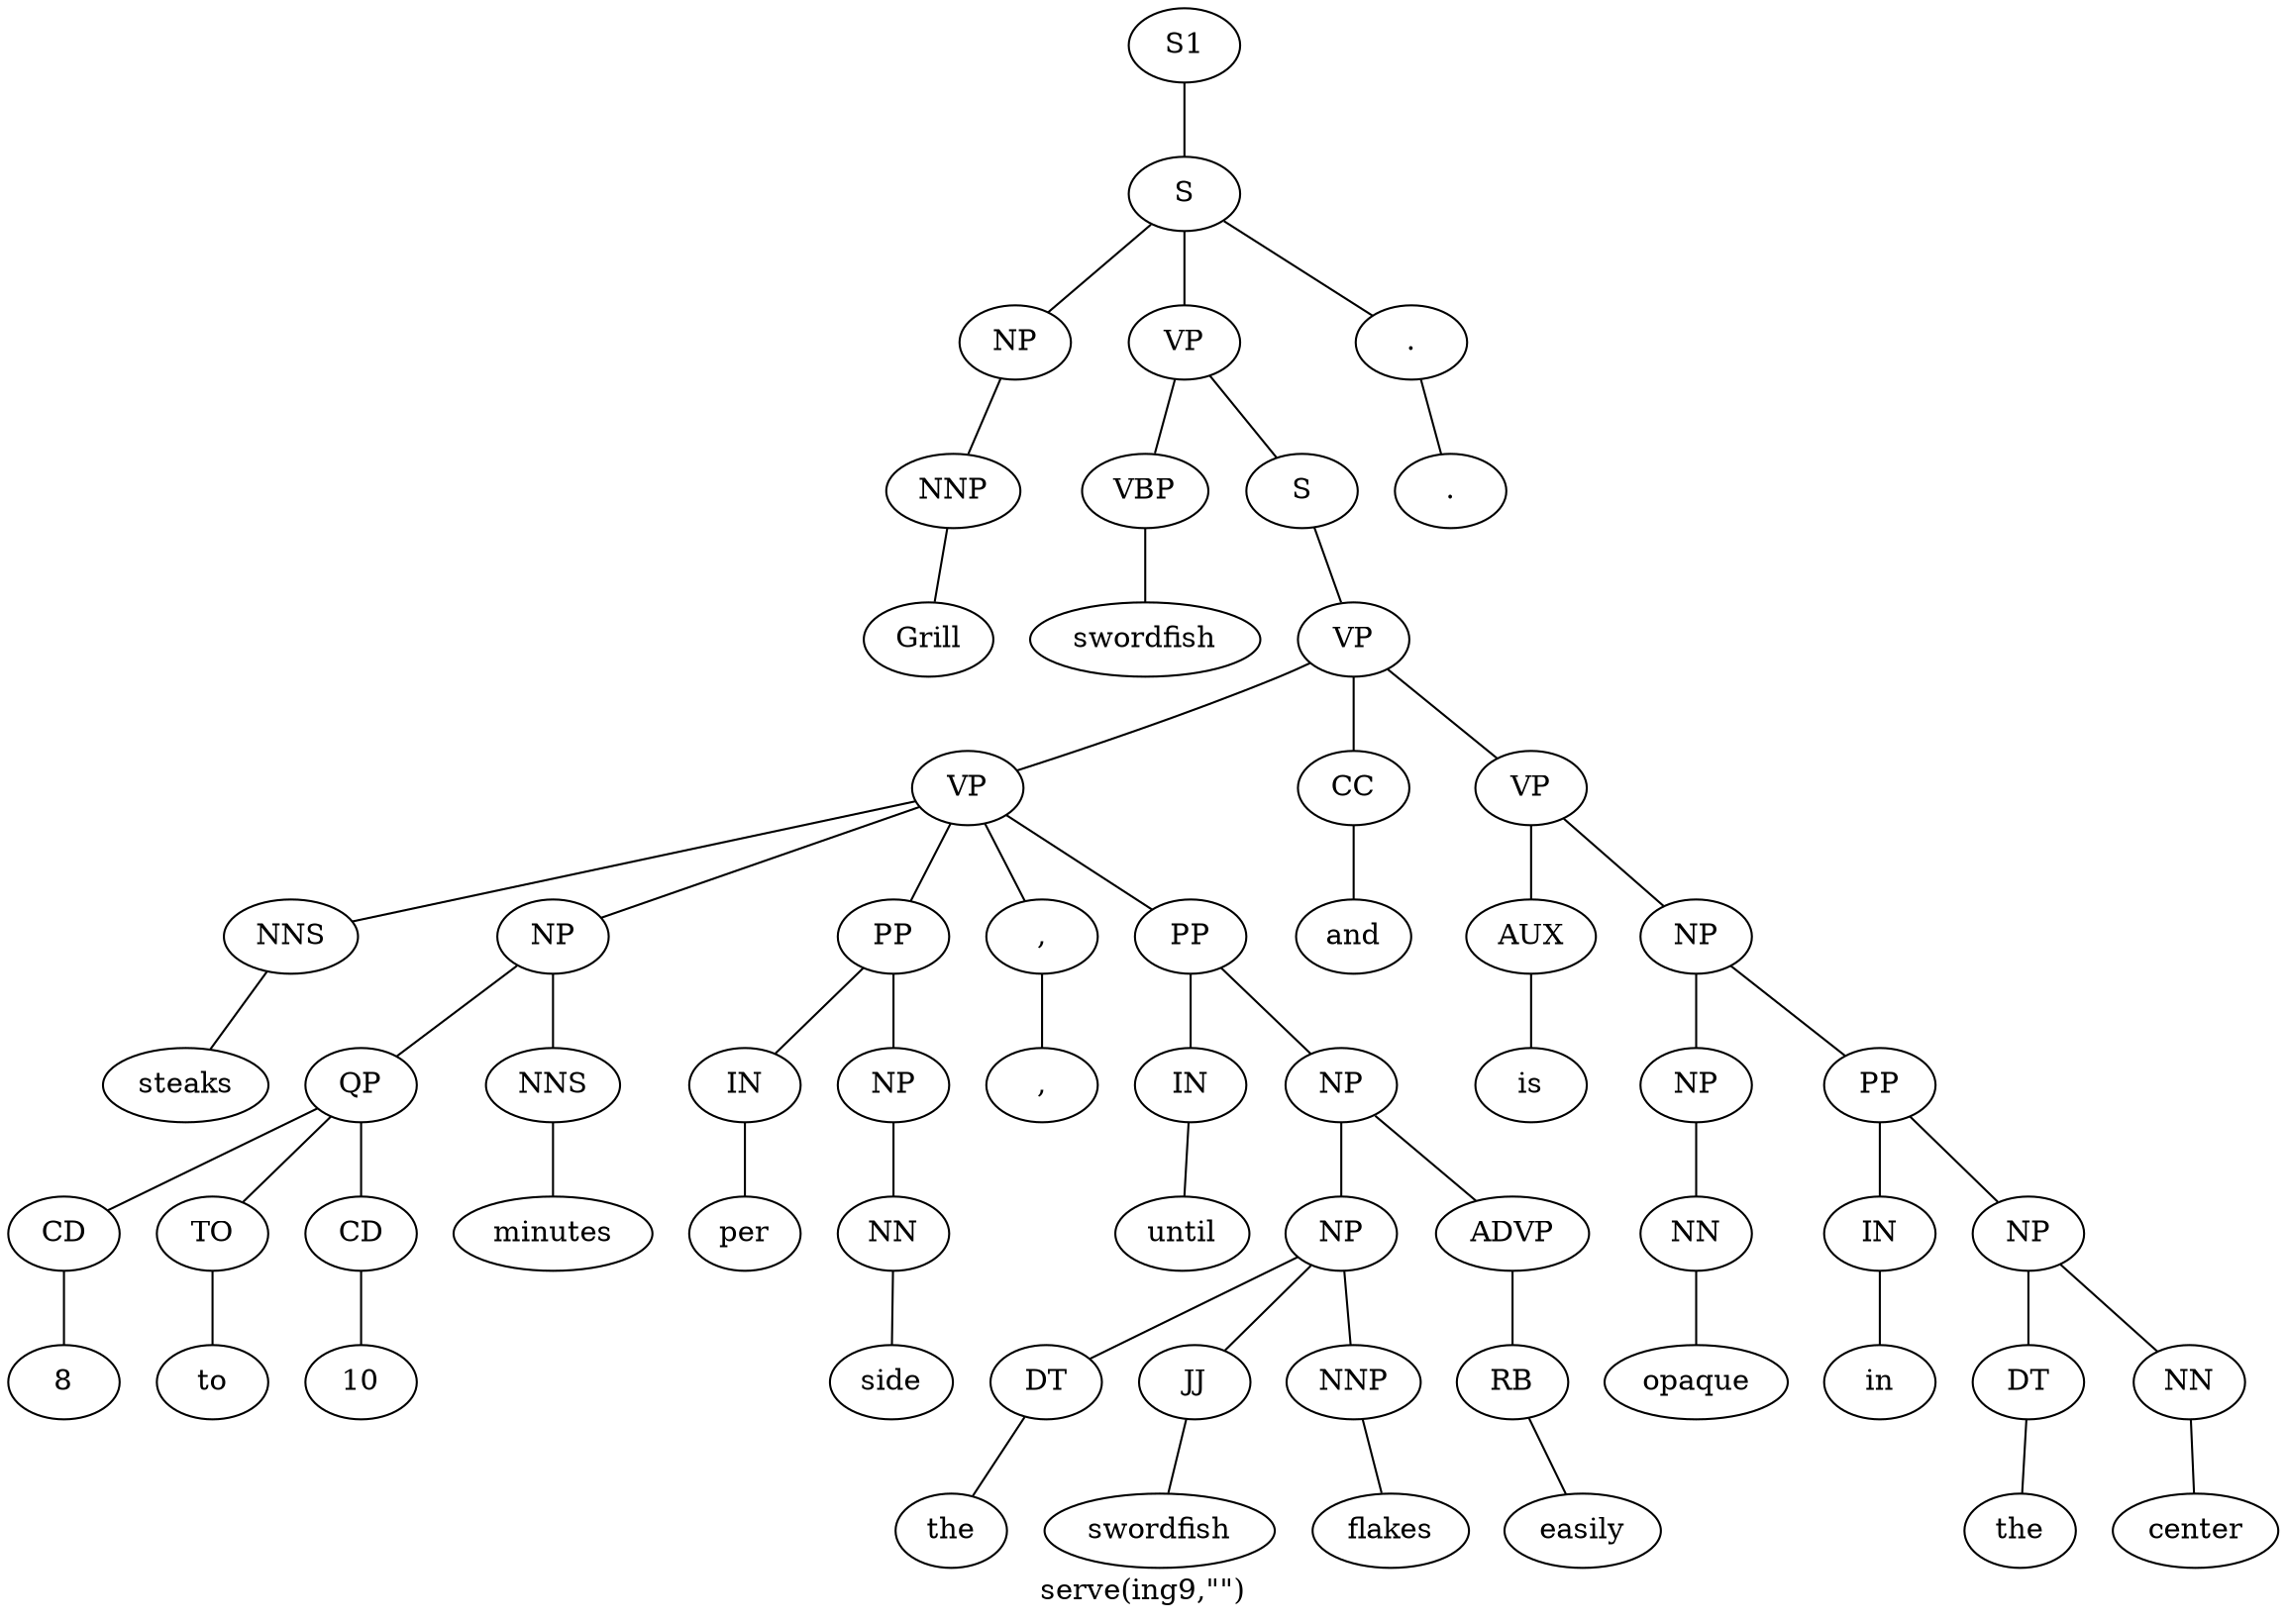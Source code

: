graph SyntaxGraph {
	label = "serve(ing9,\"\")";
	Node0 [label="S1"];
	Node1 [label="S"];
	Node2 [label="NP"];
	Node3 [label="NNP"];
	Node4 [label="Grill"];
	Node5 [label="VP"];
	Node6 [label="VBP"];
	Node7 [label="swordfish"];
	Node8 [label="S"];
	Node9 [label="VP"];
	Node10 [label="VP"];
	Node11 [label="NNS"];
	Node12 [label="steaks"];
	Node13 [label="NP"];
	Node14 [label="QP"];
	Node15 [label="CD"];
	Node16 [label="8"];
	Node17 [label="TO"];
	Node18 [label="to"];
	Node19 [label="CD"];
	Node20 [label="10"];
	Node21 [label="NNS"];
	Node22 [label="minutes"];
	Node23 [label="PP"];
	Node24 [label="IN"];
	Node25 [label="per"];
	Node26 [label="NP"];
	Node27 [label="NN"];
	Node28 [label="side"];
	Node29 [label=","];
	Node30 [label=","];
	Node31 [label="PP"];
	Node32 [label="IN"];
	Node33 [label="until"];
	Node34 [label="NP"];
	Node35 [label="NP"];
	Node36 [label="DT"];
	Node37 [label="the"];
	Node38 [label="JJ"];
	Node39 [label="swordfish"];
	Node40 [label="NNP"];
	Node41 [label="flakes"];
	Node42 [label="ADVP"];
	Node43 [label="RB"];
	Node44 [label="easily"];
	Node45 [label="CC"];
	Node46 [label="and"];
	Node47 [label="VP"];
	Node48 [label="AUX"];
	Node49 [label="is"];
	Node50 [label="NP"];
	Node51 [label="NP"];
	Node52 [label="NN"];
	Node53 [label="opaque"];
	Node54 [label="PP"];
	Node55 [label="IN"];
	Node56 [label="in"];
	Node57 [label="NP"];
	Node58 [label="DT"];
	Node59 [label="the"];
	Node60 [label="NN"];
	Node61 [label="center"];
	Node62 [label="."];
	Node63 [label="."];

	Node0 -- Node1;
	Node1 -- Node2;
	Node1 -- Node5;
	Node1 -- Node62;
	Node2 -- Node3;
	Node3 -- Node4;
	Node5 -- Node6;
	Node5 -- Node8;
	Node6 -- Node7;
	Node8 -- Node9;
	Node9 -- Node10;
	Node9 -- Node45;
	Node9 -- Node47;
	Node10 -- Node11;
	Node10 -- Node13;
	Node10 -- Node23;
	Node10 -- Node29;
	Node10 -- Node31;
	Node11 -- Node12;
	Node13 -- Node14;
	Node13 -- Node21;
	Node14 -- Node15;
	Node14 -- Node17;
	Node14 -- Node19;
	Node15 -- Node16;
	Node17 -- Node18;
	Node19 -- Node20;
	Node21 -- Node22;
	Node23 -- Node24;
	Node23 -- Node26;
	Node24 -- Node25;
	Node26 -- Node27;
	Node27 -- Node28;
	Node29 -- Node30;
	Node31 -- Node32;
	Node31 -- Node34;
	Node32 -- Node33;
	Node34 -- Node35;
	Node34 -- Node42;
	Node35 -- Node36;
	Node35 -- Node38;
	Node35 -- Node40;
	Node36 -- Node37;
	Node38 -- Node39;
	Node40 -- Node41;
	Node42 -- Node43;
	Node43 -- Node44;
	Node45 -- Node46;
	Node47 -- Node48;
	Node47 -- Node50;
	Node48 -- Node49;
	Node50 -- Node51;
	Node50 -- Node54;
	Node51 -- Node52;
	Node52 -- Node53;
	Node54 -- Node55;
	Node54 -- Node57;
	Node55 -- Node56;
	Node57 -- Node58;
	Node57 -- Node60;
	Node58 -- Node59;
	Node60 -- Node61;
	Node62 -- Node63;
}